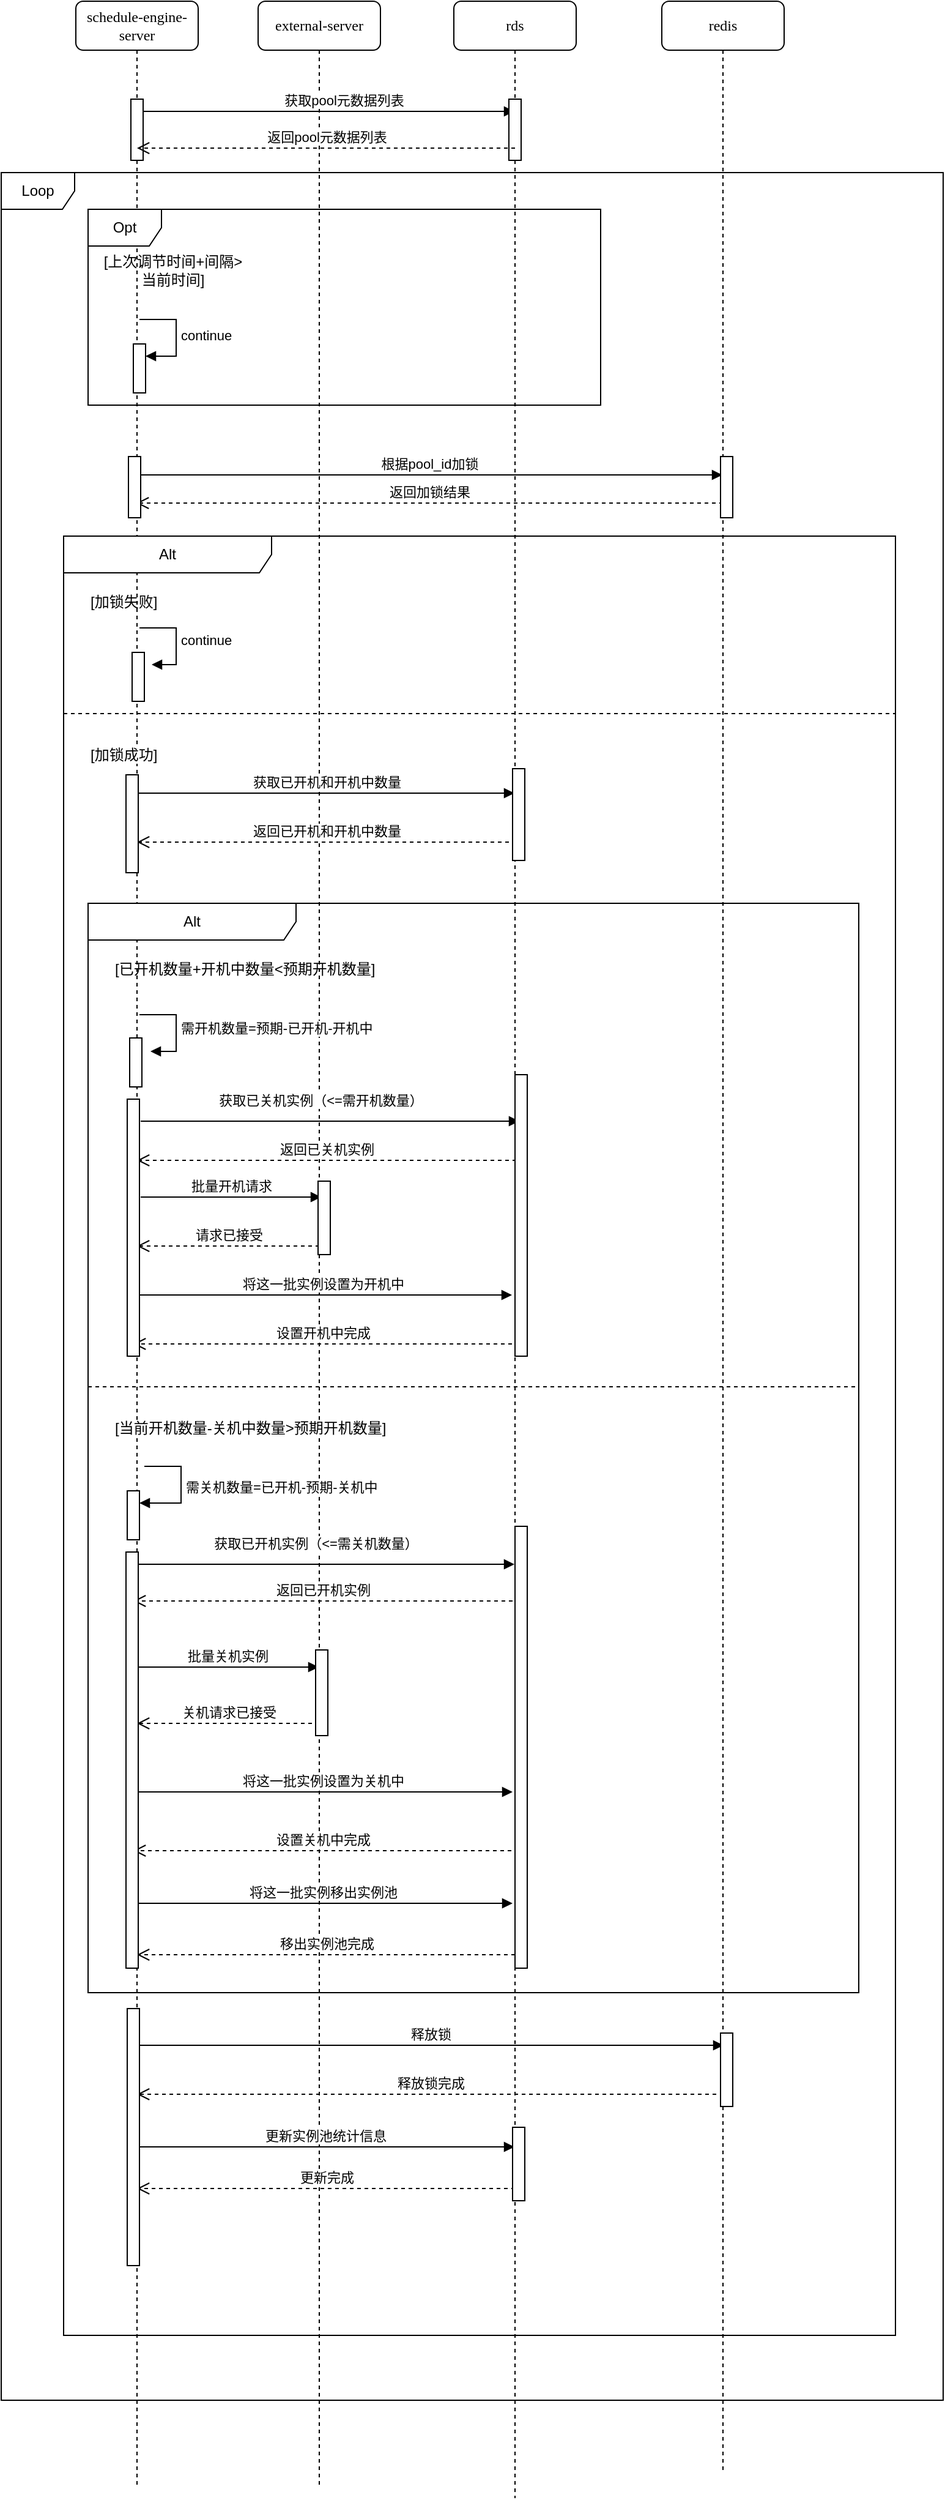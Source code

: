 <mxfile version="22.1.18" type="github">
  <diagram name="Page-1" id="13e1069c-82ec-6db2-03f1-153e76fe0fe0">
    <mxGraphModel dx="1434" dy="739" grid="1" gridSize="10" guides="1" tooltips="1" connect="1" arrows="1" fold="1" page="1" pageScale="1" pageWidth="1100" pageHeight="850" background="none" math="0" shadow="0">
      <root>
        <mxCell id="0" />
        <mxCell id="1" parent="0" />
        <mxCell id="7baba1c4bc27f4b0-2" value="external-server" style="shape=umlLifeline;perimeter=lifelinePerimeter;whiteSpace=wrap;html=1;container=1;collapsible=0;recursiveResize=0;outlineConnect=0;rounded=1;shadow=0;comic=0;labelBackgroundColor=none;strokeWidth=1;fontFamily=Verdana;fontSize=12;align=center;" parent="1" vertex="1">
          <mxGeometry x="240" y="80" width="100" height="2030" as="geometry" />
        </mxCell>
        <mxCell id="H7e3Fgk0VacpWG7pDPID-5" value="获取pool元数据列表" style="html=1;verticalAlign=bottom;endArrow=block;curved=0;rounded=0;" edge="1" parent="7baba1c4bc27f4b0-2">
          <mxGeometry x="0.099" width="80" relative="1" as="geometry">
            <mxPoint x="-100" y="90" as="sourcePoint" />
            <mxPoint x="209.5" y="90" as="targetPoint" />
            <mxPoint as="offset" />
          </mxGeometry>
        </mxCell>
        <mxCell id="7baba1c4bc27f4b0-3" value="rds" style="shape=umlLifeline;perimeter=lifelinePerimeter;whiteSpace=wrap;html=1;container=1;collapsible=0;recursiveResize=0;outlineConnect=0;rounded=1;shadow=0;comic=0;labelBackgroundColor=none;strokeWidth=1;fontFamily=Verdana;fontSize=12;align=center;" parent="1" vertex="1">
          <mxGeometry x="400" y="80" width="100" height="2040" as="geometry" />
        </mxCell>
        <mxCell id="H7e3Fgk0VacpWG7pDPID-71" value="" style="html=1;points=[[0,0,0,0,5],[0,1,0,0,-5],[1,0,0,0,5],[1,1,0,0,-5]];perimeter=orthogonalPerimeter;outlineConnect=0;targetShapes=umlLifeline;portConstraint=eastwest;newEdgeStyle={&quot;curved&quot;:0,&quot;rounded&quot;:0};" vertex="1" parent="7baba1c4bc27f4b0-3">
          <mxGeometry x="45" y="80" width="10" height="50" as="geometry" />
        </mxCell>
        <mxCell id="7baba1c4bc27f4b0-8" value="schedule-engine-server" style="shape=umlLifeline;perimeter=lifelinePerimeter;whiteSpace=wrap;html=1;container=1;collapsible=0;recursiveResize=0;outlineConnect=0;rounded=1;shadow=0;comic=0;labelBackgroundColor=none;strokeWidth=1;fontFamily=Verdana;fontSize=12;align=center;" parent="1" vertex="1">
          <mxGeometry x="91" y="80" width="100" height="2030" as="geometry" />
        </mxCell>
        <mxCell id="H7e3Fgk0VacpWG7pDPID-64" value="" style="html=1;points=[[0,0,0,0,5],[0,1,0,0,-5],[1,0,0,0,5],[1,1,0,0,-5]];perimeter=orthogonalPerimeter;outlineConnect=0;targetShapes=umlLifeline;portConstraint=eastwest;newEdgeStyle={&quot;curved&quot;:0,&quot;rounded&quot;:0};" vertex="1" parent="7baba1c4bc27f4b0-8">
          <mxGeometry x="45" y="80" width="10" height="50" as="geometry" />
        </mxCell>
        <mxCell id="H7e3Fgk0VacpWG7pDPID-1" value="redis" style="shape=umlLifeline;perimeter=lifelinePerimeter;whiteSpace=wrap;html=1;container=1;collapsible=0;recursiveResize=0;outlineConnect=0;rounded=1;shadow=0;comic=0;labelBackgroundColor=none;strokeWidth=1;fontFamily=Verdana;fontSize=12;align=center;" vertex="1" parent="1">
          <mxGeometry x="570" y="80" width="100" height="2020" as="geometry" />
        </mxCell>
        <mxCell id="H7e3Fgk0VacpWG7pDPID-6" value="返回pool元数据列表" style="html=1;verticalAlign=bottom;endArrow=open;dashed=1;endSize=8;curved=0;rounded=0;" edge="1" parent="1" target="7baba1c4bc27f4b0-8">
          <mxGeometry relative="1" as="geometry">
            <mxPoint x="450" y="200" as="sourcePoint" />
            <mxPoint x="370" y="200" as="targetPoint" />
          </mxGeometry>
        </mxCell>
        <mxCell id="H7e3Fgk0VacpWG7pDPID-7" value="Loop" style="shape=umlFrame;whiteSpace=wrap;html=1;pointerEvents=0;" vertex="1" parent="1">
          <mxGeometry x="30" y="220" width="770" height="1820" as="geometry" />
        </mxCell>
        <mxCell id="H7e3Fgk0VacpWG7pDPID-8" value="根据pool_id加锁" style="html=1;verticalAlign=bottom;endArrow=block;curved=0;rounded=0;" edge="1" parent="1">
          <mxGeometry width="80" relative="1" as="geometry">
            <mxPoint x="140" y="467" as="sourcePoint" />
            <mxPoint x="619.5" y="467" as="targetPoint" />
          </mxGeometry>
        </mxCell>
        <mxCell id="H7e3Fgk0VacpWG7pDPID-9" value="返回加锁结果" style="html=1;verticalAlign=bottom;endArrow=open;dashed=1;endSize=8;curved=0;rounded=0;" edge="1" parent="1">
          <mxGeometry relative="1" as="geometry">
            <mxPoint x="620" y="490" as="sourcePoint" />
            <mxPoint x="140.5" y="490" as="targetPoint" />
          </mxGeometry>
        </mxCell>
        <mxCell id="H7e3Fgk0VacpWG7pDPID-10" value="Alt" style="shape=umlFrame;whiteSpace=wrap;html=1;pointerEvents=0;recursiveResize=0;container=1;collapsible=0;width=170;" vertex="1" parent="1">
          <mxGeometry x="81" y="517" width="680" height="1470" as="geometry" />
        </mxCell>
        <mxCell id="H7e3Fgk0VacpWG7pDPID-11" value="[加锁失败]" style="text;html=1;" vertex="1" parent="H7e3Fgk0VacpWG7pDPID-10">
          <mxGeometry width="100" height="20" relative="1" as="geometry">
            <mxPoint x="20" y="40" as="offset" />
          </mxGeometry>
        </mxCell>
        <mxCell id="H7e3Fgk0VacpWG7pDPID-12" value="[加锁成功]" style="line;strokeWidth=1;dashed=1;labelPosition=center;verticalLabelPosition=bottom;align=left;verticalAlign=top;spacingLeft=20;spacingTop=15;html=1;whiteSpace=wrap;" vertex="1" parent="H7e3Fgk0VacpWG7pDPID-10">
          <mxGeometry y="140" width="680" height="10" as="geometry" />
        </mxCell>
        <mxCell id="H7e3Fgk0VacpWG7pDPID-14" value="" style="html=1;points=[[0,0,0,0,5],[0,1,0,0,-5],[1,0,0,0,5],[1,1,0,0,-5]];perimeter=orthogonalPerimeter;outlineConnect=0;targetShapes=umlLifeline;portConstraint=eastwest;newEdgeStyle={&quot;curved&quot;:0,&quot;rounded&quot;:0};" vertex="1" parent="H7e3Fgk0VacpWG7pDPID-10">
          <mxGeometry x="56" y="95" width="10" height="40" as="geometry" />
        </mxCell>
        <mxCell id="H7e3Fgk0VacpWG7pDPID-15" value="continue" style="html=1;align=left;spacingLeft=2;endArrow=block;rounded=0;edgeStyle=orthogonalEdgeStyle;curved=0;rounded=0;" edge="1" parent="H7e3Fgk0VacpWG7pDPID-10">
          <mxGeometry relative="1" as="geometry">
            <mxPoint x="62" y="75" as="sourcePoint" />
            <Array as="points">
              <mxPoint x="92" y="105" />
            </Array>
            <mxPoint x="72" y="105" as="targetPoint" />
          </mxGeometry>
        </mxCell>
        <mxCell id="H7e3Fgk0VacpWG7pDPID-18" value="Alt" style="shape=umlFrame;whiteSpace=wrap;html=1;pointerEvents=0;recursiveResize=0;container=1;collapsible=0;width=170;" vertex="1" parent="H7e3Fgk0VacpWG7pDPID-10">
          <mxGeometry x="20" y="300" width="630" height="890" as="geometry" />
        </mxCell>
        <mxCell id="H7e3Fgk0VacpWG7pDPID-19" value="[已开机数量+开机中数量&amp;lt;预期开机数量]" style="text;html=1;" vertex="1" parent="H7e3Fgk0VacpWG7pDPID-18">
          <mxGeometry width="100" height="20" relative="1" as="geometry">
            <mxPoint x="20" y="40" as="offset" />
          </mxGeometry>
        </mxCell>
        <mxCell id="H7e3Fgk0VacpWG7pDPID-20" value="[当前开机数量-关机中数量&amp;gt;预期开机数量]" style="line;strokeWidth=1;dashed=1;labelPosition=center;verticalLabelPosition=bottom;align=left;verticalAlign=top;spacingLeft=20;spacingTop=15;html=1;whiteSpace=wrap;" vertex="1" parent="H7e3Fgk0VacpWG7pDPID-18">
          <mxGeometry y="390" width="630" height="10" as="geometry" />
        </mxCell>
        <mxCell id="H7e3Fgk0VacpWG7pDPID-29" value="获取已关机实例（&amp;lt;=需开机数量）" style="html=1;verticalAlign=bottom;endArrow=block;curved=0;rounded=0;" edge="1" parent="H7e3Fgk0VacpWG7pDPID-18">
          <mxGeometry x="-0.05" y="8" width="80" relative="1" as="geometry">
            <mxPoint x="43" y="178" as="sourcePoint" />
            <mxPoint x="352.5" y="178" as="targetPoint" />
            <mxPoint as="offset" />
          </mxGeometry>
        </mxCell>
        <mxCell id="H7e3Fgk0VacpWG7pDPID-35" value="" style="html=1;points=[[0,0,0,0,5],[0,1,0,0,-5],[1,0,0,0,5],[1,1,0,0,-5]];perimeter=orthogonalPerimeter;outlineConnect=0;targetShapes=umlLifeline;portConstraint=eastwest;newEdgeStyle={&quot;curved&quot;:0,&quot;rounded&quot;:0};" vertex="1" parent="H7e3Fgk0VacpWG7pDPID-18">
          <mxGeometry x="34" y="110" width="10" height="40" as="geometry" />
        </mxCell>
        <mxCell id="H7e3Fgk0VacpWG7pDPID-36" value="需开机数量=预期-已开机-开机中" style="html=1;align=left;spacingLeft=2;endArrow=block;rounded=0;edgeStyle=orthogonalEdgeStyle;curved=0;rounded=0;" edge="1" parent="H7e3Fgk0VacpWG7pDPID-18">
          <mxGeometry x="0.012" relative="1" as="geometry">
            <mxPoint x="42" y="91" as="sourcePoint" />
            <Array as="points">
              <mxPoint x="72" y="121" />
            </Array>
            <mxPoint x="51" y="121" as="targetPoint" />
            <mxPoint as="offset" />
          </mxGeometry>
        </mxCell>
        <mxCell id="H7e3Fgk0VacpWG7pDPID-37" value="返回已关机实例" style="html=1;verticalAlign=bottom;endArrow=open;dashed=1;endSize=8;curved=0;rounded=0;" edge="1" parent="H7e3Fgk0VacpWG7pDPID-18" target="7baba1c4bc27f4b0-8">
          <mxGeometry relative="1" as="geometry">
            <mxPoint x="350" y="210" as="sourcePoint" />
            <mxPoint x="270" y="210" as="targetPoint" />
          </mxGeometry>
        </mxCell>
        <mxCell id="H7e3Fgk0VacpWG7pDPID-45" value="将这一批实例设置为开机中" style="html=1;verticalAlign=bottom;endArrow=block;curved=0;rounded=0;" edge="1" parent="H7e3Fgk0VacpWG7pDPID-18">
          <mxGeometry width="80" relative="1" as="geometry">
            <mxPoint x="37" y="320" as="sourcePoint" />
            <mxPoint x="346.5" y="320" as="targetPoint" />
          </mxGeometry>
        </mxCell>
        <mxCell id="H7e3Fgk0VacpWG7pDPID-46" value="设置开机中完成" style="html=1;verticalAlign=bottom;endArrow=open;dashed=1;endSize=8;curved=0;rounded=0;" edge="1" parent="H7e3Fgk0VacpWG7pDPID-18">
          <mxGeometry relative="1" as="geometry">
            <mxPoint x="346.5" y="360" as="sourcePoint" />
            <mxPoint x="37" y="360" as="targetPoint" />
          </mxGeometry>
        </mxCell>
        <mxCell id="H7e3Fgk0VacpWG7pDPID-47" value="批量开机请求" style="html=1;verticalAlign=bottom;endArrow=block;curved=0;rounded=0;" edge="1" parent="H7e3Fgk0VacpWG7pDPID-18">
          <mxGeometry width="80" relative="1" as="geometry">
            <mxPoint x="43" y="240" as="sourcePoint" />
            <mxPoint x="190.5" y="240" as="targetPoint" />
          </mxGeometry>
        </mxCell>
        <mxCell id="H7e3Fgk0VacpWG7pDPID-50" value="" style="html=1;points=[[0,0,0,0,5],[0,1,0,0,-5],[1,0,0,0,5],[1,1,0,0,-5]];perimeter=orthogonalPerimeter;outlineConnect=0;targetShapes=umlLifeline;portConstraint=eastwest;newEdgeStyle={&quot;curved&quot;:0,&quot;rounded&quot;:0};" vertex="1" parent="H7e3Fgk0VacpWG7pDPID-18">
          <mxGeometry x="32" y="480" width="10" height="40" as="geometry" />
        </mxCell>
        <mxCell id="H7e3Fgk0VacpWG7pDPID-51" value="需关机数量=已开机-预期-关机中" style="html=1;align=left;spacingLeft=2;endArrow=block;rounded=0;edgeStyle=orthogonalEdgeStyle;curved=0;rounded=0;" edge="1" target="H7e3Fgk0VacpWG7pDPID-50" parent="H7e3Fgk0VacpWG7pDPID-18">
          <mxGeometry relative="1" as="geometry">
            <mxPoint x="46" y="460" as="sourcePoint" />
            <Array as="points">
              <mxPoint x="76" y="490" />
            </Array>
            <mxPoint as="offset" />
          </mxGeometry>
        </mxCell>
        <mxCell id="H7e3Fgk0VacpWG7pDPID-52" value="获取已开机实例（&amp;lt;=需关机数量）" style="html=1;verticalAlign=bottom;endArrow=block;curved=0;rounded=0;" edge="1" parent="H7e3Fgk0VacpWG7pDPID-18">
          <mxGeometry x="-0.05" y="8" width="80" relative="1" as="geometry">
            <mxPoint x="39" y="540" as="sourcePoint" />
            <mxPoint x="348.5" y="540" as="targetPoint" />
            <mxPoint as="offset" />
          </mxGeometry>
        </mxCell>
        <mxCell id="H7e3Fgk0VacpWG7pDPID-53" value="返回已开机实例" style="html=1;verticalAlign=bottom;endArrow=open;dashed=1;endSize=8;curved=0;rounded=0;" edge="1" parent="H7e3Fgk0VacpWG7pDPID-18">
          <mxGeometry relative="1" as="geometry">
            <mxPoint x="347" y="570" as="sourcePoint" />
            <mxPoint x="37" y="570" as="targetPoint" />
          </mxGeometry>
        </mxCell>
        <mxCell id="H7e3Fgk0VacpWG7pDPID-54" value="将这一批实例设置为关机中" style="html=1;verticalAlign=bottom;endArrow=block;curved=0;rounded=0;" edge="1" parent="H7e3Fgk0VacpWG7pDPID-18">
          <mxGeometry width="80" relative="1" as="geometry">
            <mxPoint x="37" y="726" as="sourcePoint" />
            <mxPoint x="347" y="726" as="targetPoint" />
          </mxGeometry>
        </mxCell>
        <mxCell id="H7e3Fgk0VacpWG7pDPID-55" value="设置关机中完成" style="html=1;verticalAlign=bottom;endArrow=open;dashed=1;endSize=8;curved=0;rounded=0;" edge="1" parent="H7e3Fgk0VacpWG7pDPID-18">
          <mxGeometry relative="1" as="geometry">
            <mxPoint x="346" y="774" as="sourcePoint" />
            <mxPoint x="37" y="774" as="targetPoint" />
          </mxGeometry>
        </mxCell>
        <mxCell id="H7e3Fgk0VacpWG7pDPID-56" value="将这一批实例移出实例池" style="html=1;verticalAlign=bottom;endArrow=block;curved=0;rounded=0;" edge="1" parent="H7e3Fgk0VacpWG7pDPID-18">
          <mxGeometry width="80" relative="1" as="geometry">
            <mxPoint x="37" y="817" as="sourcePoint" />
            <mxPoint x="347" y="817" as="targetPoint" />
            <mxPoint as="offset" />
          </mxGeometry>
        </mxCell>
        <mxCell id="H7e3Fgk0VacpWG7pDPID-58" value="请求已接受" style="html=1;verticalAlign=bottom;endArrow=open;dashed=1;endSize=8;curved=0;rounded=0;" edge="1" parent="H7e3Fgk0VacpWG7pDPID-18" target="7baba1c4bc27f4b0-8">
          <mxGeometry relative="1" as="geometry">
            <mxPoint x="189" y="280" as="sourcePoint" />
            <mxPoint x="109" y="280" as="targetPoint" />
          </mxGeometry>
        </mxCell>
        <mxCell id="H7e3Fgk0VacpWG7pDPID-57" value="移出实例池完成" style="html=1;verticalAlign=bottom;endArrow=open;dashed=1;endSize=8;curved=0;rounded=0;" edge="1" parent="H7e3Fgk0VacpWG7pDPID-18">
          <mxGeometry relative="1" as="geometry">
            <mxPoint x="349" y="859" as="sourcePoint" />
            <mxPoint x="40" y="859" as="targetPoint" />
          </mxGeometry>
        </mxCell>
        <mxCell id="H7e3Fgk0VacpWG7pDPID-59" value="批量关机实例" style="html=1;verticalAlign=bottom;endArrow=block;curved=0;rounded=0;" edge="1" parent="H7e3Fgk0VacpWG7pDPID-18">
          <mxGeometry width="80" relative="1" as="geometry">
            <mxPoint x="39" y="624" as="sourcePoint" />
            <mxPoint x="188.5" y="624" as="targetPoint" />
          </mxGeometry>
        </mxCell>
        <mxCell id="H7e3Fgk0VacpWG7pDPID-60" value="关机请求已接受" style="html=1;verticalAlign=bottom;endArrow=open;dashed=1;endSize=8;curved=0;rounded=0;" edge="1" parent="H7e3Fgk0VacpWG7pDPID-18" target="7baba1c4bc27f4b0-8">
          <mxGeometry relative="1" as="geometry">
            <mxPoint x="189" y="670" as="sourcePoint" />
            <mxPoint x="109" y="670" as="targetPoint" />
          </mxGeometry>
        </mxCell>
        <mxCell id="H7e3Fgk0VacpWG7pDPID-67" value="" style="html=1;points=[[0,0,0,0,5],[0,1,0,0,-5],[1,0,0,0,5],[1,1,0,0,-5]];perimeter=orthogonalPerimeter;outlineConnect=0;targetShapes=umlLifeline;portConstraint=eastwest;newEdgeStyle={&quot;curved&quot;:0,&quot;rounded&quot;:0};" vertex="1" parent="H7e3Fgk0VacpWG7pDPID-18">
          <mxGeometry x="32" y="160" width="10" height="210" as="geometry" />
        </mxCell>
        <mxCell id="H7e3Fgk0VacpWG7pDPID-69" value="" style="html=1;points=[[0,0,0,0,5],[0,1,0,0,-5],[1,0,0,0,5],[1,1,0,0,-5]];perimeter=orthogonalPerimeter;outlineConnect=0;targetShapes=umlLifeline;portConstraint=eastwest;newEdgeStyle={&quot;curved&quot;:0,&quot;rounded&quot;:0};" vertex="1" parent="H7e3Fgk0VacpWG7pDPID-18">
          <mxGeometry x="31" y="530" width="10" height="340" as="geometry" />
        </mxCell>
        <mxCell id="H7e3Fgk0VacpWG7pDPID-73" value="" style="html=1;points=[[0,0,0,0,5],[0,1,0,0,-5],[1,0,0,0,5],[1,1,0,0,-5]];perimeter=orthogonalPerimeter;outlineConnect=0;targetShapes=umlLifeline;portConstraint=eastwest;newEdgeStyle={&quot;curved&quot;:0,&quot;rounded&quot;:0};" vertex="1" parent="H7e3Fgk0VacpWG7pDPID-18">
          <mxGeometry x="349" y="140" width="10" height="230" as="geometry" />
        </mxCell>
        <mxCell id="H7e3Fgk0VacpWG7pDPID-76" value="" style="html=1;points=[[0,0,0,0,5],[0,1,0,0,-5],[1,0,0,0,5],[1,1,0,0,-5]];perimeter=orthogonalPerimeter;outlineConnect=0;targetShapes=umlLifeline;portConstraint=eastwest;newEdgeStyle={&quot;curved&quot;:0,&quot;rounded&quot;:0};" vertex="1" parent="H7e3Fgk0VacpWG7pDPID-18">
          <mxGeometry x="349" y="509" width="10" height="361" as="geometry" />
        </mxCell>
        <mxCell id="H7e3Fgk0VacpWG7pDPID-78" value="" style="html=1;points=[[0,0,0,0,5],[0,1,0,0,-5],[1,0,0,0,5],[1,1,0,0,-5]];perimeter=orthogonalPerimeter;outlineConnect=0;targetShapes=umlLifeline;portConstraint=eastwest;newEdgeStyle={&quot;curved&quot;:0,&quot;rounded&quot;:0};" vertex="1" parent="H7e3Fgk0VacpWG7pDPID-18">
          <mxGeometry x="188" y="227" width="10" height="60" as="geometry" />
        </mxCell>
        <mxCell id="H7e3Fgk0VacpWG7pDPID-79" value="" style="html=1;points=[[0,0,0,0,5],[0,1,0,0,-5],[1,0,0,0,5],[1,1,0,0,-5]];perimeter=orthogonalPerimeter;outlineConnect=0;targetShapes=umlLifeline;portConstraint=eastwest;newEdgeStyle={&quot;curved&quot;:0,&quot;rounded&quot;:0};" vertex="1" parent="H7e3Fgk0VacpWG7pDPID-18">
          <mxGeometry x="186" y="610" width="10" height="70" as="geometry" />
        </mxCell>
        <mxCell id="H7e3Fgk0VacpWG7pDPID-25" value="获取已开机和开机中数量" style="html=1;verticalAlign=bottom;endArrow=block;curved=0;rounded=0;" edge="1" parent="H7e3Fgk0VacpWG7pDPID-10" target="7baba1c4bc27f4b0-3">
          <mxGeometry x="0.002" width="80" relative="1" as="geometry">
            <mxPoint x="60" y="210" as="sourcePoint" />
            <mxPoint x="140" y="210" as="targetPoint" />
            <mxPoint as="offset" />
          </mxGeometry>
        </mxCell>
        <mxCell id="H7e3Fgk0VacpWG7pDPID-26" value="返回已开机和开机中数量" style="html=1;verticalAlign=bottom;endArrow=open;dashed=1;endSize=8;curved=0;rounded=0;" edge="1" parent="H7e3Fgk0VacpWG7pDPID-10" target="7baba1c4bc27f4b0-8">
          <mxGeometry relative="1" as="geometry">
            <mxPoint x="370" y="250" as="sourcePoint" />
            <mxPoint x="290" y="250" as="targetPoint" />
          </mxGeometry>
        </mxCell>
        <mxCell id="H7e3Fgk0VacpWG7pDPID-32" value="释放锁" style="html=1;verticalAlign=bottom;endArrow=block;curved=0;rounded=0;" edge="1" parent="H7e3Fgk0VacpWG7pDPID-10">
          <mxGeometry x="0.001" width="80" relative="1" as="geometry">
            <mxPoint x="60" y="1233" as="sourcePoint" />
            <mxPoint x="539.5" y="1233" as="targetPoint" />
            <mxPoint as="offset" />
          </mxGeometry>
        </mxCell>
        <mxCell id="H7e3Fgk0VacpWG7pDPID-33" value="释放锁完成" style="html=1;verticalAlign=bottom;endArrow=open;dashed=1;endSize=8;curved=0;rounded=0;" edge="1" parent="H7e3Fgk0VacpWG7pDPID-10">
          <mxGeometry relative="1" as="geometry">
            <mxPoint x="539.5" y="1273" as="sourcePoint" />
            <mxPoint x="60" y="1273" as="targetPoint" />
          </mxGeometry>
        </mxCell>
        <mxCell id="H7e3Fgk0VacpWG7pDPID-61" value="更新实例池统计信息" style="html=1;verticalAlign=bottom;endArrow=block;curved=0;rounded=0;" edge="1" parent="H7e3Fgk0VacpWG7pDPID-10">
          <mxGeometry x="0.002" width="80" relative="1" as="geometry">
            <mxPoint x="59" y="1316" as="sourcePoint" />
            <mxPoint x="368.5" y="1316" as="targetPoint" />
            <mxPoint as="offset" />
          </mxGeometry>
        </mxCell>
        <mxCell id="H7e3Fgk0VacpWG7pDPID-62" value="更新完成" style="html=1;verticalAlign=bottom;endArrow=open;dashed=1;endSize=8;curved=0;rounded=0;" edge="1" parent="H7e3Fgk0VacpWG7pDPID-10" target="7baba1c4bc27f4b0-8">
          <mxGeometry relative="1" as="geometry">
            <mxPoint x="369" y="1350" as="sourcePoint" />
            <mxPoint x="289" y="1350" as="targetPoint" />
          </mxGeometry>
        </mxCell>
        <mxCell id="H7e3Fgk0VacpWG7pDPID-66" value="" style="html=1;points=[[0,0,0,0,5],[0,1,0,0,-5],[1,0,0,0,5],[1,1,0,0,-5]];perimeter=orthogonalPerimeter;outlineConnect=0;targetShapes=umlLifeline;portConstraint=eastwest;newEdgeStyle={&quot;curved&quot;:0,&quot;rounded&quot;:0};" vertex="1" parent="H7e3Fgk0VacpWG7pDPID-10">
          <mxGeometry x="51" y="195" width="10" height="80" as="geometry" />
        </mxCell>
        <mxCell id="H7e3Fgk0VacpWG7pDPID-70" value="" style="html=1;points=[[0,0,0,0,5],[0,1,0,0,-5],[1,0,0,0,5],[1,1,0,0,-5]];perimeter=orthogonalPerimeter;outlineConnect=0;targetShapes=umlLifeline;portConstraint=eastwest;newEdgeStyle={&quot;curved&quot;:0,&quot;rounded&quot;:0};" vertex="1" parent="H7e3Fgk0VacpWG7pDPID-10">
          <mxGeometry x="52" y="1203" width="10" height="210" as="geometry" />
        </mxCell>
        <mxCell id="H7e3Fgk0VacpWG7pDPID-72" value="" style="html=1;points=[[0,0,0,0,5],[0,1,0,0,-5],[1,0,0,0,5],[1,1,0,0,-5]];perimeter=orthogonalPerimeter;outlineConnect=0;targetShapes=umlLifeline;portConstraint=eastwest;newEdgeStyle={&quot;curved&quot;:0,&quot;rounded&quot;:0};" vertex="1" parent="H7e3Fgk0VacpWG7pDPID-10">
          <mxGeometry x="367" y="190" width="10" height="75" as="geometry" />
        </mxCell>
        <mxCell id="H7e3Fgk0VacpWG7pDPID-77" value="" style="html=1;points=[[0,0,0,0,5],[0,1,0,0,-5],[1,0,0,0,5],[1,1,0,0,-5]];perimeter=orthogonalPerimeter;outlineConnect=0;targetShapes=umlLifeline;portConstraint=eastwest;newEdgeStyle={&quot;curved&quot;:0,&quot;rounded&quot;:0};" vertex="1" parent="H7e3Fgk0VacpWG7pDPID-10">
          <mxGeometry x="367" y="1300" width="10" height="60" as="geometry" />
        </mxCell>
        <mxCell id="H7e3Fgk0VacpWG7pDPID-81" value="" style="html=1;points=[[0,0,0,0,5],[0,1,0,0,-5],[1,0,0,0,5],[1,1,0,0,-5]];perimeter=orthogonalPerimeter;outlineConnect=0;targetShapes=umlLifeline;portConstraint=eastwest;newEdgeStyle={&quot;curved&quot;:0,&quot;rounded&quot;:0};" vertex="1" parent="H7e3Fgk0VacpWG7pDPID-10">
          <mxGeometry x="537" y="1223" width="10" height="60" as="geometry" />
        </mxCell>
        <mxCell id="H7e3Fgk0VacpWG7pDPID-41" value="Opt" style="shape=umlFrame;whiteSpace=wrap;html=1;pointerEvents=0;" vertex="1" parent="1">
          <mxGeometry x="101" y="250" width="419" height="160" as="geometry" />
        </mxCell>
        <mxCell id="H7e3Fgk0VacpWG7pDPID-42" value="[上次调节时间+间隔&amp;gt;当前时间]" style="text;html=1;strokeColor=none;fillColor=none;align=center;verticalAlign=middle;whiteSpace=wrap;rounded=0;" vertex="1" parent="1">
          <mxGeometry x="111" y="280" width="119" height="40" as="geometry" />
        </mxCell>
        <mxCell id="H7e3Fgk0VacpWG7pDPID-43" value="" style="html=1;points=[[0,0,0,0,5],[0,1,0,0,-5],[1,0,0,0,5],[1,1,0,0,-5]];perimeter=orthogonalPerimeter;outlineConnect=0;targetShapes=umlLifeline;portConstraint=eastwest;newEdgeStyle={&quot;curved&quot;:0,&quot;rounded&quot;:0};" vertex="1" parent="1">
          <mxGeometry x="138" y="360" width="10" height="40" as="geometry" />
        </mxCell>
        <mxCell id="H7e3Fgk0VacpWG7pDPID-44" value="continue" style="html=1;align=left;spacingLeft=2;endArrow=block;rounded=0;edgeStyle=orthogonalEdgeStyle;curved=0;rounded=0;" edge="1" target="H7e3Fgk0VacpWG7pDPID-43" parent="1">
          <mxGeometry relative="1" as="geometry">
            <mxPoint x="143" y="340" as="sourcePoint" />
            <Array as="points">
              <mxPoint x="173" y="370" />
            </Array>
          </mxGeometry>
        </mxCell>
        <mxCell id="H7e3Fgk0VacpWG7pDPID-65" value="" style="html=1;points=[[0,0,0,0,5],[0,1,0,0,-5],[1,0,0,0,5],[1,1,0,0,-5]];perimeter=orthogonalPerimeter;outlineConnect=0;targetShapes=umlLifeline;portConstraint=eastwest;newEdgeStyle={&quot;curved&quot;:0,&quot;rounded&quot;:0};" vertex="1" parent="1">
          <mxGeometry x="134" y="452" width="10" height="50" as="geometry" />
        </mxCell>
        <mxCell id="H7e3Fgk0VacpWG7pDPID-80" value="" style="html=1;points=[[0,0,0,0,5],[0,1,0,0,-5],[1,0,0,0,5],[1,1,0,0,-5]];perimeter=orthogonalPerimeter;outlineConnect=0;targetShapes=umlLifeline;portConstraint=eastwest;newEdgeStyle={&quot;curved&quot;:0,&quot;rounded&quot;:0};" vertex="1" parent="1">
          <mxGeometry x="618" y="452" width="10" height="50" as="geometry" />
        </mxCell>
      </root>
    </mxGraphModel>
  </diagram>
</mxfile>
